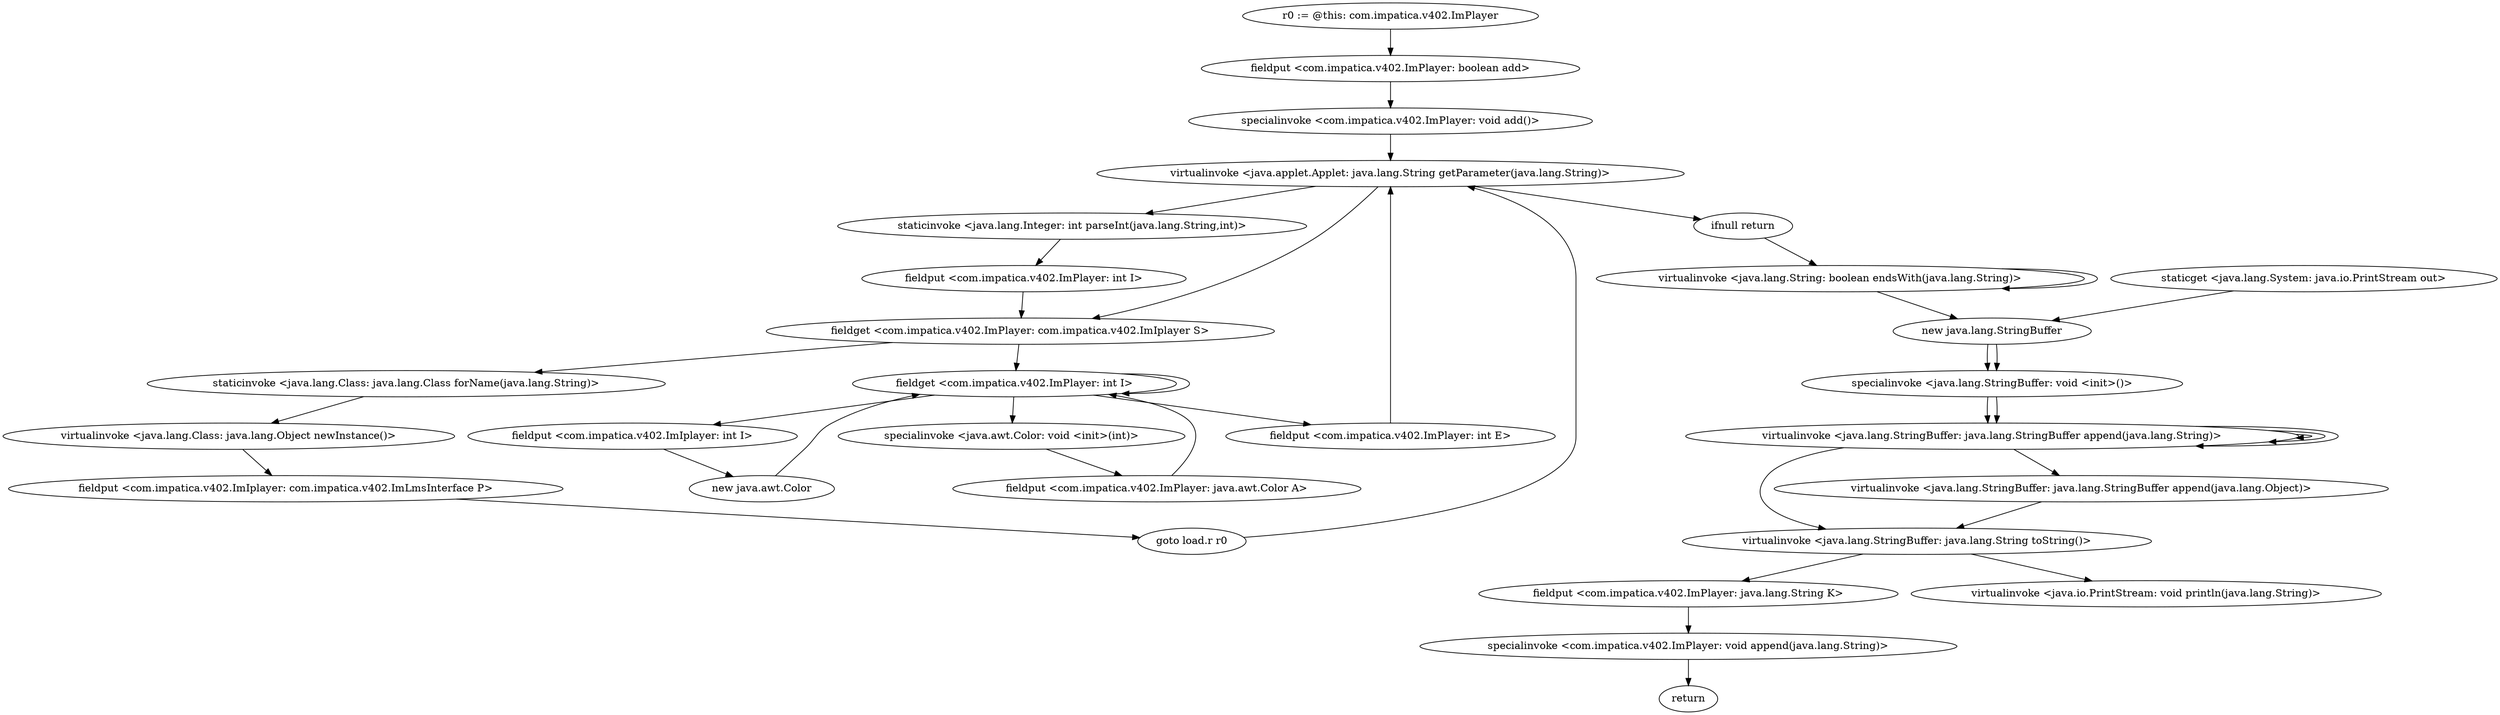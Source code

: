 digraph "" {
"r0 := @this: com.impatica.v402.ImPlayer"->"fieldput <com.impatica.v402.ImPlayer: boolean add>";
 "fieldput <com.impatica.v402.ImPlayer: boolean add>"->"specialinvoke <com.impatica.v402.ImPlayer: void add()>";
 "specialinvoke <com.impatica.v402.ImPlayer: void add()>"->"virtualinvoke <java.applet.Applet: java.lang.String getParameter(java.lang.String)>";
 "virtualinvoke <java.applet.Applet: java.lang.String getParameter(java.lang.String)>"->"staticinvoke <java.lang.Integer: int parseInt(java.lang.String,int)>";
 "staticinvoke <java.lang.Integer: int parseInt(java.lang.String,int)>"->"fieldput <com.impatica.v402.ImPlayer: int I>";
 "fieldput <com.impatica.v402.ImPlayer: int I>"->"fieldget <com.impatica.v402.ImPlayer: com.impatica.v402.ImIplayer S>";
 "fieldget <com.impatica.v402.ImPlayer: com.impatica.v402.ImIplayer S>"->"fieldget <com.impatica.v402.ImPlayer: int I>";
 "fieldget <com.impatica.v402.ImPlayer: int I>"->"fieldput <com.impatica.v402.ImIplayer: int I>";
 "fieldput <com.impatica.v402.ImIplayer: int I>"->"new java.awt.Color";
 "new java.awt.Color"->"fieldget <com.impatica.v402.ImPlayer: int I>";
 "fieldget <com.impatica.v402.ImPlayer: int I>"->"specialinvoke <java.awt.Color: void <init>(int)>";
 "specialinvoke <java.awt.Color: void <init>(int)>"->"fieldput <com.impatica.v402.ImPlayer: java.awt.Color A>";
 "fieldput <com.impatica.v402.ImPlayer: java.awt.Color A>"->"fieldget <com.impatica.v402.ImPlayer: int I>";
 "fieldget <com.impatica.v402.ImPlayer: int I>"->"fieldget <com.impatica.v402.ImPlayer: int I>";
 "fieldget <com.impatica.v402.ImPlayer: int I>"->"fieldput <com.impatica.v402.ImPlayer: int E>";
 "fieldput <com.impatica.v402.ImPlayer: int E>"->"virtualinvoke <java.applet.Applet: java.lang.String getParameter(java.lang.String)>";
 "virtualinvoke <java.applet.Applet: java.lang.String getParameter(java.lang.String)>"->"fieldget <com.impatica.v402.ImPlayer: com.impatica.v402.ImIplayer S>";
 "fieldget <com.impatica.v402.ImPlayer: com.impatica.v402.ImIplayer S>"->"staticinvoke <java.lang.Class: java.lang.Class forName(java.lang.String)>";
 "staticinvoke <java.lang.Class: java.lang.Class forName(java.lang.String)>"->"virtualinvoke <java.lang.Class: java.lang.Object newInstance()>";
 "virtualinvoke <java.lang.Class: java.lang.Object newInstance()>"->"fieldput <com.impatica.v402.ImIplayer: com.impatica.v402.ImLmsInterface P>";
 "fieldput <com.impatica.v402.ImIplayer: com.impatica.v402.ImLmsInterface P>"->"goto load.r r0";
 "goto load.r r0"->"virtualinvoke <java.applet.Applet: java.lang.String getParameter(java.lang.String)>";
 "virtualinvoke <java.applet.Applet: java.lang.String getParameter(java.lang.String)>"->"ifnull return";
 "ifnull return"->"virtualinvoke <java.lang.String: boolean endsWith(java.lang.String)>";
 "virtualinvoke <java.lang.String: boolean endsWith(java.lang.String)>"->"virtualinvoke <java.lang.String: boolean endsWith(java.lang.String)>";
 "virtualinvoke <java.lang.String: boolean endsWith(java.lang.String)>"->"new java.lang.StringBuffer";
 "new java.lang.StringBuffer"->"specialinvoke <java.lang.StringBuffer: void <init>()>";
 "specialinvoke <java.lang.StringBuffer: void <init>()>"->"virtualinvoke <java.lang.StringBuffer: java.lang.StringBuffer append(java.lang.String)>";
 "virtualinvoke <java.lang.StringBuffer: java.lang.StringBuffer append(java.lang.String)>"->"virtualinvoke <java.lang.StringBuffer: java.lang.StringBuffer append(java.lang.String)>";
 "virtualinvoke <java.lang.StringBuffer: java.lang.StringBuffer append(java.lang.String)>"->"virtualinvoke <java.lang.StringBuffer: java.lang.String toString()>";
 "virtualinvoke <java.lang.StringBuffer: java.lang.String toString()>"->"fieldput <com.impatica.v402.ImPlayer: java.lang.String K>";
 "fieldput <com.impatica.v402.ImPlayer: java.lang.String K>"->"specialinvoke <com.impatica.v402.ImPlayer: void append(java.lang.String)>";
 "specialinvoke <com.impatica.v402.ImPlayer: void append(java.lang.String)>"->"return";
"staticget <java.lang.System: java.io.PrintStream out>";
 "staticget <java.lang.System: java.io.PrintStream out>"->"new java.lang.StringBuffer";
 "new java.lang.StringBuffer"->"specialinvoke <java.lang.StringBuffer: void <init>()>";
 "specialinvoke <java.lang.StringBuffer: void <init>()>"->"virtualinvoke <java.lang.StringBuffer: java.lang.StringBuffer append(java.lang.String)>";
 "virtualinvoke <java.lang.StringBuffer: java.lang.StringBuffer append(java.lang.String)>"->"virtualinvoke <java.lang.StringBuffer: java.lang.StringBuffer append(java.lang.String)>";
 "virtualinvoke <java.lang.StringBuffer: java.lang.StringBuffer append(java.lang.String)>"->"virtualinvoke <java.lang.StringBuffer: java.lang.StringBuffer append(java.lang.String)>";
 "virtualinvoke <java.lang.StringBuffer: java.lang.StringBuffer append(java.lang.String)>"->"virtualinvoke <java.lang.StringBuffer: java.lang.StringBuffer append(java.lang.Object)>";
 "virtualinvoke <java.lang.StringBuffer: java.lang.StringBuffer append(java.lang.Object)>"->"virtualinvoke <java.lang.StringBuffer: java.lang.String toString()>";
 "virtualinvoke <java.lang.StringBuffer: java.lang.String toString()>"->"virtualinvoke <java.io.PrintStream: void println(java.lang.String)>";
}
